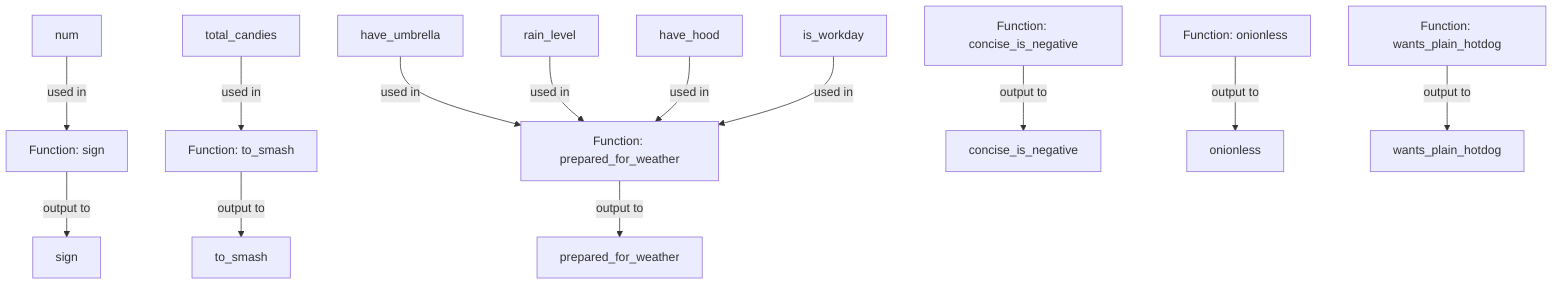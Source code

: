 flowchart TD
    %% Data Source Nodes
    
    %% Variable Nodes
    num["num"]
    total_candies["total_candies"]
    have_umbrella["have_umbrella"]
    rain_level["rain_level"]
    have_hood["have_hood"]
    is_workday["is_workday"]
    
    %% Process Nodes
    sign_func["Function: sign"]
    to_smash_func["Function: to_smash"]
    prepared_for_weather_func["Function: prepared_for_weather"]
    concise_is_negative_func["Function: concise_is_negative"]
    onionless_func["Function: onionless"]
    wants_plain_hotdog_func["Function: wants_plain_hotdog"]

    %% Data Flow
    num --> |"used in"| sign_func --> |"output to"| sign["sign"]
    total_candies --> |"used in"| to_smash_func --> |"output to"| to_smash["to_smash"]
    have_umbrella & rain_level & have_hood & is_workday --> |"used in"| prepared_for_weather_func --> |"output to"| prepared_for_weather["prepared_for_weather"]
    concise_is_negative_func --> |"output to"| concise_is_negative["concise_is_negative"]
    onionless_func --> |"output to"| onionless["onionless"]
    wants_plain_hotdog_func --> |"output to"| wants_plain_hotdog["wants_plain_hotdog"]

    %% Comments for clarity
    %% This section represents initialization and input variables
    
    %% sign_func calculates the sign of a number
    %% to_smash_func calculates the leftover candies after distribution
    %% prepared_for_weather_func checks if you're prepared for weather conditions
    %% concise_is_negative_func checks if a number is negative
    %% onionless_func checks if onions are not included
    %% wants_plain_hotdog_func checks if the customer wants a plain hotdog